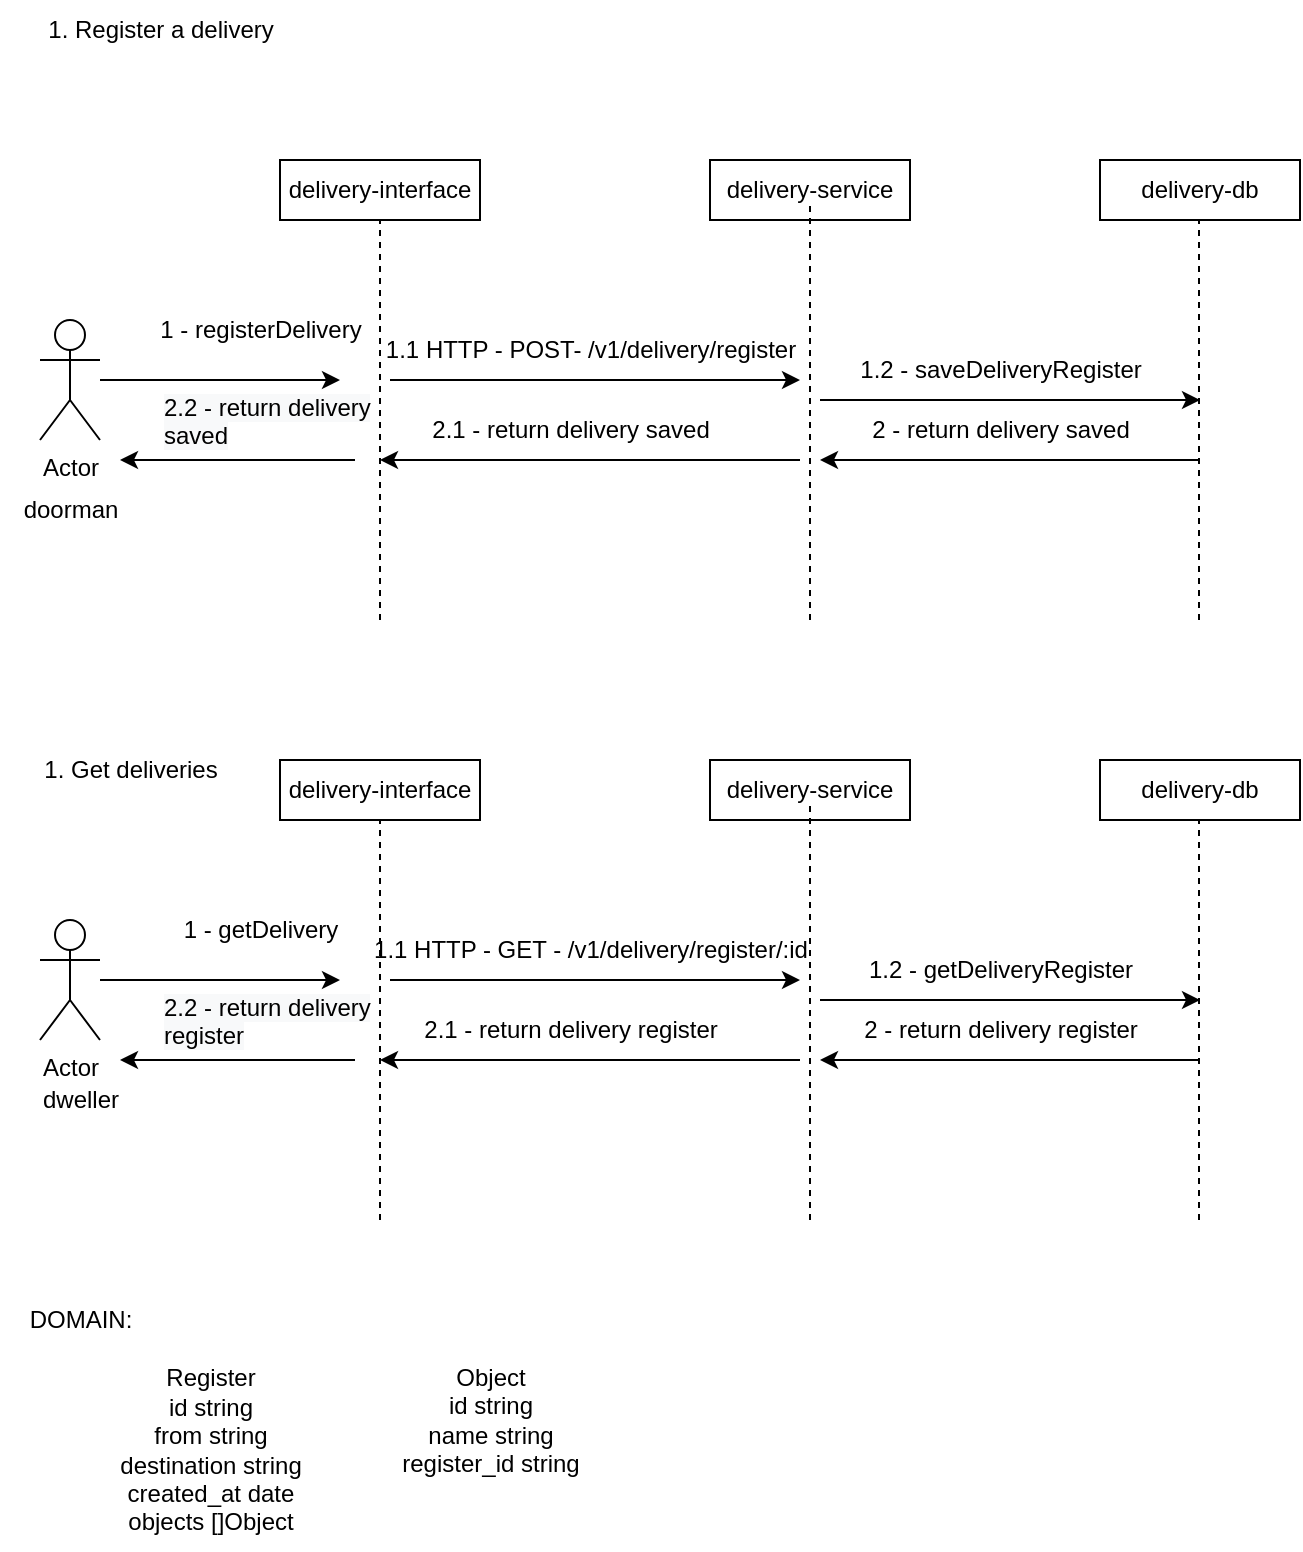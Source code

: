 <mxfile version="20.2.2" type="github">
  <diagram id="la5fxS4xIX-HMp8q_szy" name="Page-1">
    <mxGraphModel dx="1163" dy="623" grid="1" gridSize="10" guides="1" tooltips="1" connect="1" arrows="1" fold="1" page="1" pageScale="1" pageWidth="850" pageHeight="1100" math="0" shadow="0">
      <root>
        <mxCell id="0" />
        <mxCell id="1" parent="0" />
        <mxCell id="YEjFQ-aGmDwImw2TVPde-3" value="delivery-service" style="whiteSpace=wrap;html=1;" vertex="1" parent="1">
          <mxGeometry x="375" y="130" width="100" height="30" as="geometry" />
        </mxCell>
        <mxCell id="YEjFQ-aGmDwImw2TVPde-4" value="1. Register a delivery" style="text;html=1;align=center;verticalAlign=middle;resizable=0;points=[];autosize=1;strokeColor=none;fillColor=none;" vertex="1" parent="1">
          <mxGeometry x="30" y="50" width="140" height="30" as="geometry" />
        </mxCell>
        <mxCell id="YEjFQ-aGmDwImw2TVPde-6" value="delivery-db" style="whiteSpace=wrap;html=1;" vertex="1" parent="1">
          <mxGeometry x="570" y="130" width="100" height="30" as="geometry" />
        </mxCell>
        <mxCell id="YEjFQ-aGmDwImw2TVPde-7" value="delivery-interface" style="whiteSpace=wrap;html=1;" vertex="1" parent="1">
          <mxGeometry x="160" y="130" width="100" height="30" as="geometry" />
        </mxCell>
        <mxCell id="YEjFQ-aGmDwImw2TVPde-9" value="" style="endArrow=none;dashed=1;html=1;rounded=0;entryX=0.5;entryY=1;entryDx=0;entryDy=0;" edge="1" parent="1" target="YEjFQ-aGmDwImw2TVPde-7">
          <mxGeometry width="50" height="50" relative="1" as="geometry">
            <mxPoint x="210" y="360" as="sourcePoint" />
            <mxPoint x="260" y="290" as="targetPoint" />
          </mxGeometry>
        </mxCell>
        <mxCell id="YEjFQ-aGmDwImw2TVPde-10" value="" style="endArrow=none;dashed=1;html=1;rounded=0;entryX=0.5;entryY=1;entryDx=0;entryDy=0;" edge="1" parent="1">
          <mxGeometry width="50" height="50" relative="1" as="geometry">
            <mxPoint x="425" y="360" as="sourcePoint" />
            <mxPoint x="425" y="150" as="targetPoint" />
          </mxGeometry>
        </mxCell>
        <mxCell id="YEjFQ-aGmDwImw2TVPde-11" value="" style="endArrow=none;dashed=1;html=1;rounded=0;entryX=0.5;entryY=1;entryDx=0;entryDy=0;" edge="1" parent="1">
          <mxGeometry width="50" height="50" relative="1" as="geometry">
            <mxPoint x="619.5" y="360" as="sourcePoint" />
            <mxPoint x="619.5" y="160" as="targetPoint" />
          </mxGeometry>
        </mxCell>
        <mxCell id="YEjFQ-aGmDwImw2TVPde-13" value="1 - registerDelivery" style="text;html=1;align=center;verticalAlign=middle;resizable=0;points=[];autosize=1;strokeColor=none;fillColor=none;" vertex="1" parent="1">
          <mxGeometry x="90" y="200" width="120" height="30" as="geometry" />
        </mxCell>
        <mxCell id="YEjFQ-aGmDwImw2TVPde-22" value="" style="endArrow=classic;html=1;rounded=0;" edge="1" parent="1">
          <mxGeometry width="50" height="50" relative="1" as="geometry">
            <mxPoint x="215" y="240" as="sourcePoint" />
            <mxPoint x="420" y="240" as="targetPoint" />
          </mxGeometry>
        </mxCell>
        <mxCell id="YEjFQ-aGmDwImw2TVPde-23" value="1.1 HTTP - POST- /v1/delivery/register" style="text;html=1;align=center;verticalAlign=middle;resizable=0;points=[];autosize=1;strokeColor=none;fillColor=none;" vertex="1" parent="1">
          <mxGeometry x="200" y="210" width="230" height="30" as="geometry" />
        </mxCell>
        <mxCell id="YEjFQ-aGmDwImw2TVPde-25" value="" style="endArrow=classic;html=1;rounded=0;" edge="1" parent="1">
          <mxGeometry width="50" height="50" relative="1" as="geometry">
            <mxPoint x="430" y="250" as="sourcePoint" />
            <mxPoint x="620" y="250" as="targetPoint" />
          </mxGeometry>
        </mxCell>
        <mxCell id="YEjFQ-aGmDwImw2TVPde-26" value="1.2 - saveDeliveryRegister" style="text;html=1;align=center;verticalAlign=middle;resizable=0;points=[];autosize=1;strokeColor=none;fillColor=none;" vertex="1" parent="1">
          <mxGeometry x="440" y="220" width="160" height="30" as="geometry" />
        </mxCell>
        <mxCell id="YEjFQ-aGmDwImw2TVPde-27" value="" style="endArrow=classic;html=1;rounded=0;" edge="1" parent="1">
          <mxGeometry width="50" height="50" relative="1" as="geometry">
            <mxPoint x="620" y="280" as="sourcePoint" />
            <mxPoint x="430" y="280" as="targetPoint" />
          </mxGeometry>
        </mxCell>
        <mxCell id="YEjFQ-aGmDwImw2TVPde-28" value="" style="endArrow=classic;html=1;rounded=0;" edge="1" parent="1">
          <mxGeometry width="50" height="50" relative="1" as="geometry">
            <mxPoint x="420" y="280" as="sourcePoint" />
            <mxPoint x="210" y="280" as="targetPoint" />
          </mxGeometry>
        </mxCell>
        <mxCell id="YEjFQ-aGmDwImw2TVPde-29" value="2 - return delivery saved" style="text;html=1;align=center;verticalAlign=middle;resizable=0;points=[];autosize=1;strokeColor=none;fillColor=none;" vertex="1" parent="1">
          <mxGeometry x="445" y="250" width="150" height="30" as="geometry" />
        </mxCell>
        <mxCell id="YEjFQ-aGmDwImw2TVPde-30" value="2.1 - return delivery saved" style="text;html=1;align=center;verticalAlign=middle;resizable=0;points=[];autosize=1;strokeColor=none;fillColor=none;" vertex="1" parent="1">
          <mxGeometry x="225" y="250" width="160" height="30" as="geometry" />
        </mxCell>
        <mxCell id="YEjFQ-aGmDwImw2TVPde-32" value="&lt;span style=&quot;color: rgb(0, 0, 0); font-family: Helvetica; font-size: 12px; font-style: normal; font-variant-ligatures: normal; font-variant-caps: normal; font-weight: 400; letter-spacing: normal; orphans: 2; text-align: center; text-indent: 0px; text-transform: none; widows: 2; word-spacing: 0px; -webkit-text-stroke-width: 0px; background-color: rgb(248, 249, 250); text-decoration-thickness: initial; text-decoration-style: initial; text-decoration-color: initial; float: none; display: inline !important;&quot;&gt;2.2 - return delivery saved&lt;/span&gt;" style="text;whiteSpace=wrap;html=1;" vertex="1" parent="1">
          <mxGeometry x="100" y="240" width="130" height="40" as="geometry" />
        </mxCell>
        <mxCell id="YEjFQ-aGmDwImw2TVPde-34" style="edgeStyle=orthogonalEdgeStyle;rounded=0;orthogonalLoop=1;jettySize=auto;html=1;" edge="1" parent="1" source="YEjFQ-aGmDwImw2TVPde-33">
          <mxGeometry relative="1" as="geometry">
            <mxPoint x="190" y="240" as="targetPoint" />
          </mxGeometry>
        </mxCell>
        <mxCell id="YEjFQ-aGmDwImw2TVPde-33" value="Actor" style="shape=umlActor;verticalLabelPosition=bottom;verticalAlign=top;html=1;outlineConnect=0;" vertex="1" parent="1">
          <mxGeometry x="40" y="210" width="30" height="60" as="geometry" />
        </mxCell>
        <mxCell id="YEjFQ-aGmDwImw2TVPde-35" value="" style="endArrow=classic;html=1;rounded=0;exitX=0.75;exitY=1;exitDx=0;exitDy=0;" edge="1" parent="1" source="YEjFQ-aGmDwImw2TVPde-32">
          <mxGeometry width="50" height="50" relative="1" as="geometry">
            <mxPoint x="90" y="350" as="sourcePoint" />
            <mxPoint x="80" y="280" as="targetPoint" />
          </mxGeometry>
        </mxCell>
        <mxCell id="YEjFQ-aGmDwImw2TVPde-36" value="doorman" style="text;html=1;align=center;verticalAlign=middle;resizable=0;points=[];autosize=1;strokeColor=none;fillColor=none;" vertex="1" parent="1">
          <mxGeometry x="20" y="290" width="70" height="30" as="geometry" />
        </mxCell>
        <mxCell id="YEjFQ-aGmDwImw2TVPde-58" value="delivery-service" style="whiteSpace=wrap;html=1;" vertex="1" parent="1">
          <mxGeometry x="375" y="430" width="100" height="30" as="geometry" />
        </mxCell>
        <mxCell id="YEjFQ-aGmDwImw2TVPde-59" value="1. Get deliveries" style="text;html=1;align=center;verticalAlign=middle;resizable=0;points=[];autosize=1;strokeColor=none;fillColor=none;" vertex="1" parent="1">
          <mxGeometry x="30" y="420" width="110" height="30" as="geometry" />
        </mxCell>
        <mxCell id="YEjFQ-aGmDwImw2TVPde-60" value="delivery-db" style="whiteSpace=wrap;html=1;" vertex="1" parent="1">
          <mxGeometry x="570" y="430" width="100" height="30" as="geometry" />
        </mxCell>
        <mxCell id="YEjFQ-aGmDwImw2TVPde-61" value="delivery-interface" style="whiteSpace=wrap;html=1;" vertex="1" parent="1">
          <mxGeometry x="160" y="430" width="100" height="30" as="geometry" />
        </mxCell>
        <mxCell id="YEjFQ-aGmDwImw2TVPde-62" value="" style="endArrow=none;dashed=1;html=1;rounded=0;entryX=0.5;entryY=1;entryDx=0;entryDy=0;" edge="1" parent="1" target="YEjFQ-aGmDwImw2TVPde-61">
          <mxGeometry width="50" height="50" relative="1" as="geometry">
            <mxPoint x="210" y="660" as="sourcePoint" />
            <mxPoint x="260" y="590" as="targetPoint" />
          </mxGeometry>
        </mxCell>
        <mxCell id="YEjFQ-aGmDwImw2TVPde-63" value="" style="endArrow=none;dashed=1;html=1;rounded=0;entryX=0.5;entryY=1;entryDx=0;entryDy=0;" edge="1" parent="1">
          <mxGeometry width="50" height="50" relative="1" as="geometry">
            <mxPoint x="425" y="660" as="sourcePoint" />
            <mxPoint x="425" y="450" as="targetPoint" />
          </mxGeometry>
        </mxCell>
        <mxCell id="YEjFQ-aGmDwImw2TVPde-64" value="" style="endArrow=none;dashed=1;html=1;rounded=0;entryX=0.5;entryY=1;entryDx=0;entryDy=0;" edge="1" parent="1">
          <mxGeometry width="50" height="50" relative="1" as="geometry">
            <mxPoint x="619.5" y="660" as="sourcePoint" />
            <mxPoint x="619.5" y="460" as="targetPoint" />
          </mxGeometry>
        </mxCell>
        <mxCell id="YEjFQ-aGmDwImw2TVPde-65" value="1 - getDelivery" style="text;html=1;align=center;verticalAlign=middle;resizable=0;points=[];autosize=1;strokeColor=none;fillColor=none;" vertex="1" parent="1">
          <mxGeometry x="100" y="500" width="100" height="30" as="geometry" />
        </mxCell>
        <mxCell id="YEjFQ-aGmDwImw2TVPde-66" value="" style="endArrow=classic;html=1;rounded=0;" edge="1" parent="1">
          <mxGeometry width="50" height="50" relative="1" as="geometry">
            <mxPoint x="215" y="540" as="sourcePoint" />
            <mxPoint x="420" y="540" as="targetPoint" />
          </mxGeometry>
        </mxCell>
        <mxCell id="YEjFQ-aGmDwImw2TVPde-67" value="1.1 HTTP - GET - /v1/delivery/register/:id" style="text;html=1;align=center;verticalAlign=middle;resizable=0;points=[];autosize=1;strokeColor=none;fillColor=none;" vertex="1" parent="1">
          <mxGeometry x="195" y="510" width="240" height="30" as="geometry" />
        </mxCell>
        <mxCell id="YEjFQ-aGmDwImw2TVPde-68" value="" style="endArrow=classic;html=1;rounded=0;" edge="1" parent="1">
          <mxGeometry width="50" height="50" relative="1" as="geometry">
            <mxPoint x="430" y="550" as="sourcePoint" />
            <mxPoint x="620" y="550" as="targetPoint" />
          </mxGeometry>
        </mxCell>
        <mxCell id="YEjFQ-aGmDwImw2TVPde-69" value="1.2 - getDeliveryRegister" style="text;html=1;align=center;verticalAlign=middle;resizable=0;points=[];autosize=1;strokeColor=none;fillColor=none;" vertex="1" parent="1">
          <mxGeometry x="440" y="520" width="160" height="30" as="geometry" />
        </mxCell>
        <mxCell id="YEjFQ-aGmDwImw2TVPde-70" value="" style="endArrow=classic;html=1;rounded=0;" edge="1" parent="1">
          <mxGeometry width="50" height="50" relative="1" as="geometry">
            <mxPoint x="620" y="580" as="sourcePoint" />
            <mxPoint x="430" y="580" as="targetPoint" />
          </mxGeometry>
        </mxCell>
        <mxCell id="YEjFQ-aGmDwImw2TVPde-71" value="" style="endArrow=classic;html=1;rounded=0;" edge="1" parent="1">
          <mxGeometry width="50" height="50" relative="1" as="geometry">
            <mxPoint x="420" y="580" as="sourcePoint" />
            <mxPoint x="210" y="580" as="targetPoint" />
          </mxGeometry>
        </mxCell>
        <mxCell id="YEjFQ-aGmDwImw2TVPde-72" value="2 - return delivery register" style="text;html=1;align=center;verticalAlign=middle;resizable=0;points=[];autosize=1;strokeColor=none;fillColor=none;" vertex="1" parent="1">
          <mxGeometry x="440" y="550" width="160" height="30" as="geometry" />
        </mxCell>
        <mxCell id="YEjFQ-aGmDwImw2TVPde-73" value="2.1 - return delivery register" style="text;html=1;align=center;verticalAlign=middle;resizable=0;points=[];autosize=1;strokeColor=none;fillColor=none;" vertex="1" parent="1">
          <mxGeometry x="220" y="550" width="170" height="30" as="geometry" />
        </mxCell>
        <mxCell id="YEjFQ-aGmDwImw2TVPde-74" value="&lt;span style=&quot;color: rgb(0, 0, 0); font-family: Helvetica; font-size: 12px; font-style: normal; font-variant-ligatures: normal; font-variant-caps: normal; font-weight: 400; letter-spacing: normal; orphans: 2; text-align: center; text-indent: 0px; text-transform: none; widows: 2; word-spacing: 0px; -webkit-text-stroke-width: 0px; background-color: rgb(248, 249, 250); text-decoration-thickness: initial; text-decoration-style: initial; text-decoration-color: initial; float: none; display: inline !important;&quot;&gt;2.2 - return delivery register&lt;/span&gt;" style="text;whiteSpace=wrap;html=1;" vertex="1" parent="1">
          <mxGeometry x="100" y="540" width="130" height="40" as="geometry" />
        </mxCell>
        <mxCell id="YEjFQ-aGmDwImw2TVPde-75" style="edgeStyle=orthogonalEdgeStyle;rounded=0;orthogonalLoop=1;jettySize=auto;html=1;" edge="1" parent="1" source="YEjFQ-aGmDwImw2TVPde-76">
          <mxGeometry relative="1" as="geometry">
            <mxPoint x="190" y="540" as="targetPoint" />
          </mxGeometry>
        </mxCell>
        <mxCell id="YEjFQ-aGmDwImw2TVPde-76" value="Actor" style="shape=umlActor;verticalLabelPosition=bottom;verticalAlign=top;html=1;outlineConnect=0;" vertex="1" parent="1">
          <mxGeometry x="40" y="510" width="30" height="60" as="geometry" />
        </mxCell>
        <mxCell id="YEjFQ-aGmDwImw2TVPde-77" value="" style="endArrow=classic;html=1;rounded=0;exitX=0.75;exitY=1;exitDx=0;exitDy=0;" edge="1" parent="1" source="YEjFQ-aGmDwImw2TVPde-74">
          <mxGeometry width="50" height="50" relative="1" as="geometry">
            <mxPoint x="90" y="650" as="sourcePoint" />
            <mxPoint x="80" y="580" as="targetPoint" />
          </mxGeometry>
        </mxCell>
        <mxCell id="YEjFQ-aGmDwImw2TVPde-79" value="dweller" style="text;html=1;align=center;verticalAlign=middle;resizable=0;points=[];autosize=1;strokeColor=none;fillColor=none;" vertex="1" parent="1">
          <mxGeometry x="30" y="585" width="60" height="30" as="geometry" />
        </mxCell>
        <mxCell id="YEjFQ-aGmDwImw2TVPde-80" value="DOMAIN:&lt;br&gt;" style="text;html=1;align=center;verticalAlign=middle;resizable=0;points=[];autosize=1;strokeColor=none;fillColor=none;" vertex="1" parent="1">
          <mxGeometry x="25" y="695" width="70" height="30" as="geometry" />
        </mxCell>
        <mxCell id="YEjFQ-aGmDwImw2TVPde-81" value="&lt;br&gt;" style="text;html=1;align=center;verticalAlign=middle;resizable=0;points=[];autosize=1;strokeColor=none;fillColor=none;" vertex="1" parent="1">
          <mxGeometry x="120" y="725" width="20" height="30" as="geometry" />
        </mxCell>
        <mxCell id="YEjFQ-aGmDwImw2TVPde-82" value="Register&lt;br&gt;id string&lt;br&gt;from string&lt;br&gt;destination string&lt;br&gt;created_at date&lt;br&gt;objects []Object" style="text;html=1;align=center;verticalAlign=middle;resizable=0;points=[];autosize=1;strokeColor=none;fillColor=none;" vertex="1" parent="1">
          <mxGeometry x="70" y="725" width="110" height="100" as="geometry" />
        </mxCell>
        <mxCell id="YEjFQ-aGmDwImw2TVPde-83" value="Object&lt;br&gt;id string&lt;br&gt;name string&lt;br&gt;register_id string" style="text;html=1;align=center;verticalAlign=middle;resizable=0;points=[];autosize=1;strokeColor=none;fillColor=none;" vertex="1" parent="1">
          <mxGeometry x="210" y="725" width="110" height="70" as="geometry" />
        </mxCell>
      </root>
    </mxGraphModel>
  </diagram>
</mxfile>
